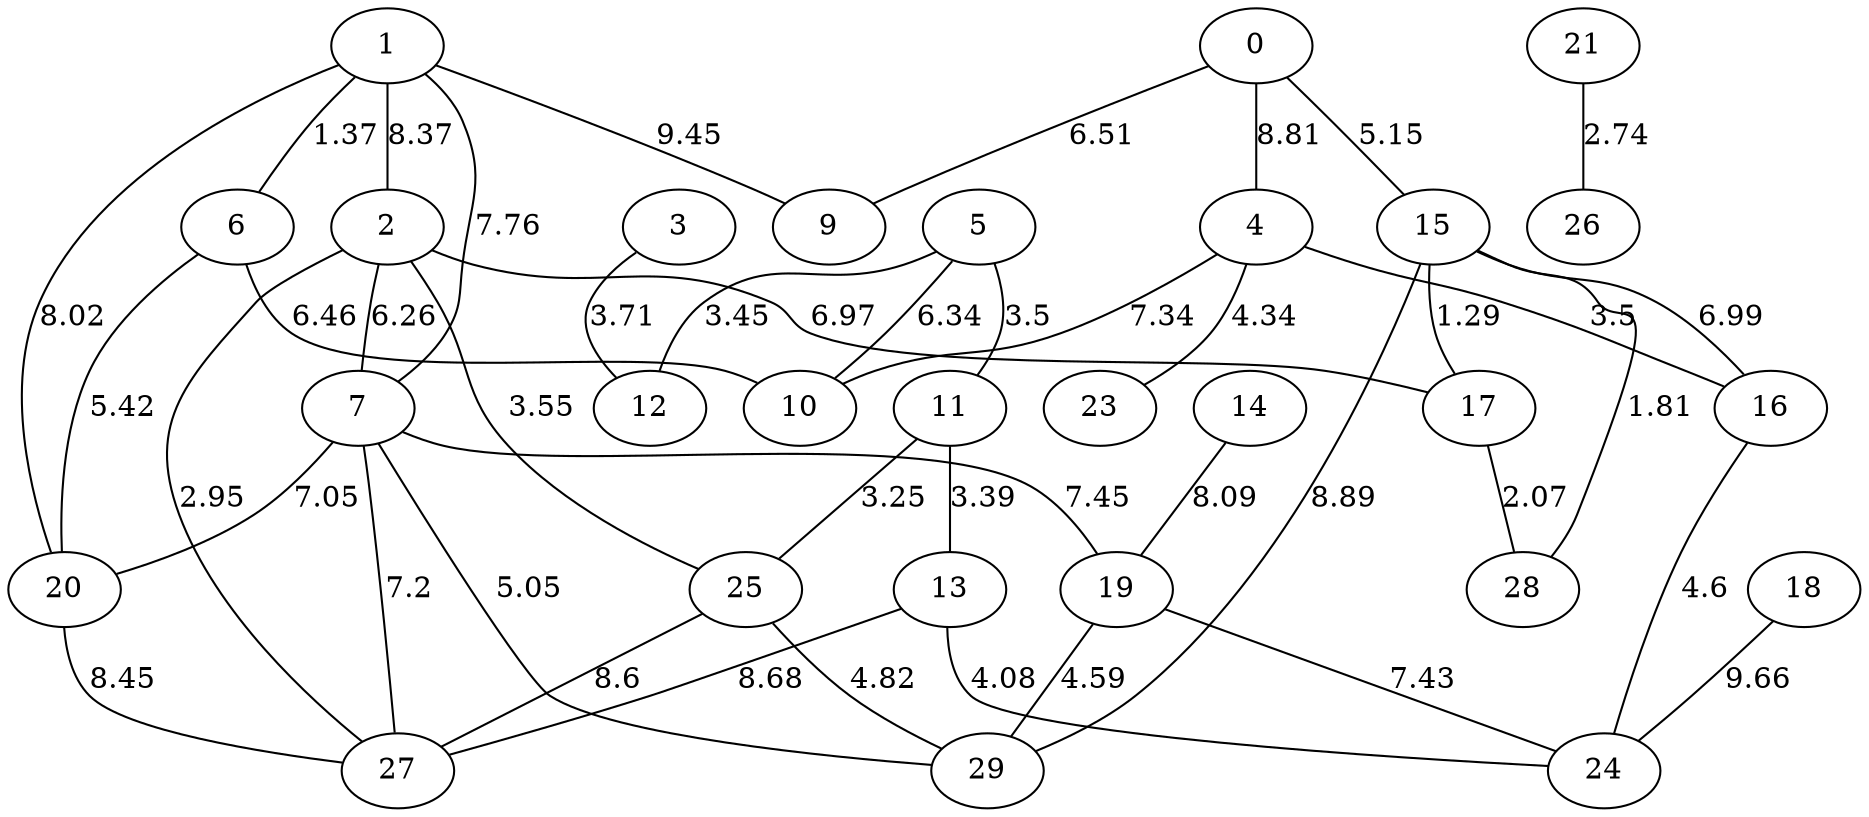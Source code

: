 graph G{
"19";
"10";
"7";
"11";
"17";
"1";
"29";
"5";
"26";
"9";
"12";
"13";
"2";
"23";
"6";
"21";
"15";
"16";
"20";
"18";
"3";
"0";
"24";
"25";
"28";
"27";
"4";
"14";
"18"--"24"[label="9.66"];
"1"--"9"[label="9.45"];
"15"--"29"[label="8.89"];
"0"--"4"[label="8.81"];
"13"--"27"[label="8.68"];
"25"--"27"[label="8.6"];
"20"--"27"[label="8.45"];
"1"--"2"[label="8.37"];
"14"--"19"[label="8.09"];
"1"--"20"[label="8.02"];
"1"--"7"[label="7.76"];
"7"--"19"[label="7.45"];
"19"--"24"[label="7.43"];
"4"--"10"[label="7.34"];
"7"--"27"[label="7.2"];
"7"--"20"[label="7.05"];
"15"--"16"[label="6.99"];
"2"--"17"[label="6.97"];
"0"--"9"[label="6.51"];
"6"--"10"[label="6.46"];
"5"--"10"[label="6.34"];
"2"--"7"[label="6.26"];
"6"--"20"[label="5.42"];
"0"--"15"[label="5.15"];
"7"--"29"[label="5.05"];
"25"--"29"[label="4.82"];
"16"--"24"[label="4.6"];
"19"--"29"[label="4.59"];
"4"--"23"[label="4.34"];
"13"--"24"[label="4.08"];
"3"--"12"[label="3.71"];
"2"--"25"[label="3.55"];
"4"--"16"[label="3.5"];
"5"--"11"[label="3.5"];
"5"--"12"[label="3.45"];
"11"--"13"[label="3.39"];
"11"--"25"[label="3.25"];
"2"--"27"[label="2.95"];
"21"--"26"[label="2.74"];
"17"--"28"[label="2.07"];
"15"--"28"[label="1.81"];
"1"--"6"[label="1.37"];
"15"--"17"[label="1.29"];
}
